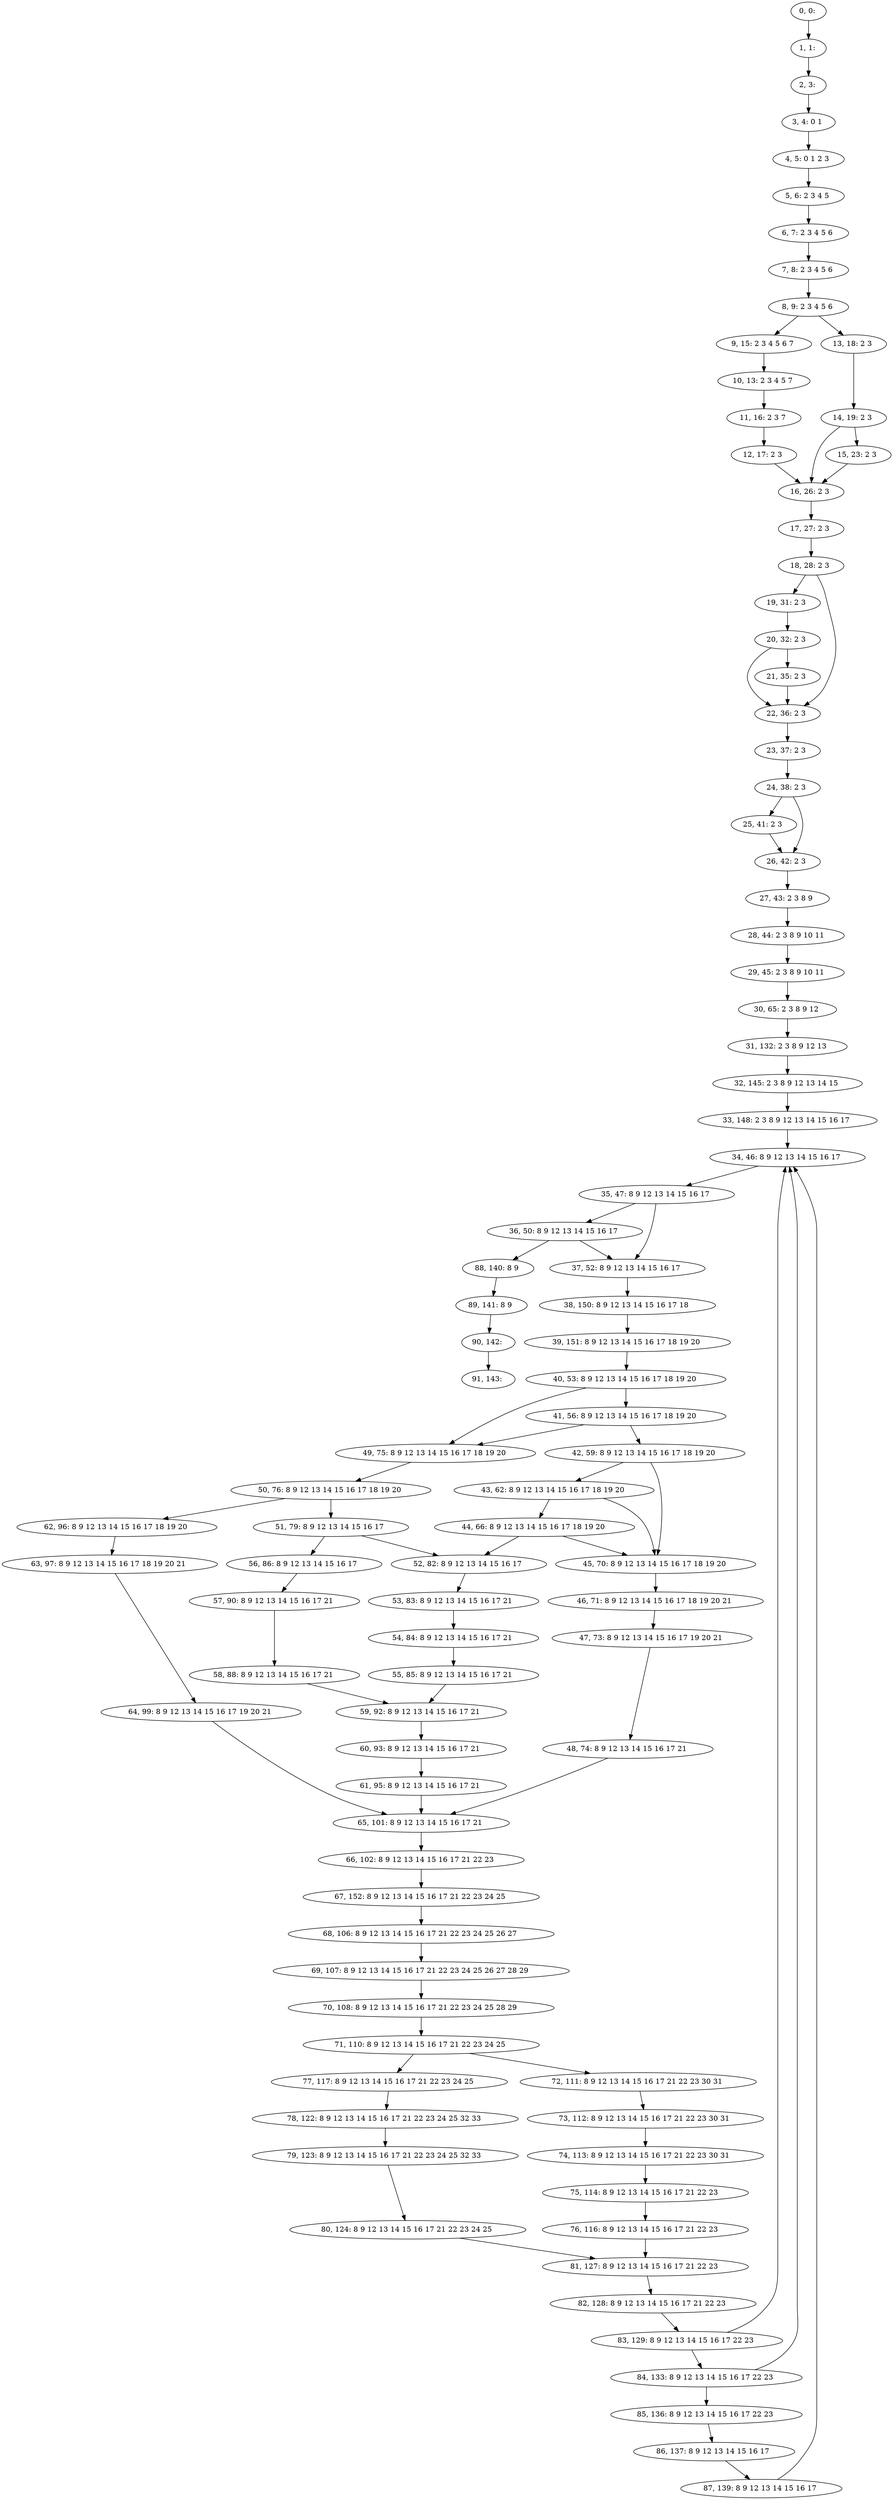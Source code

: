 digraph G {
0[label="0, 0: "];
1[label="1, 1: "];
2[label="2, 3: "];
3[label="3, 4: 0 1 "];
4[label="4, 5: 0 1 2 3 "];
5[label="5, 6: 2 3 4 5 "];
6[label="6, 7: 2 3 4 5 6 "];
7[label="7, 8: 2 3 4 5 6 "];
8[label="8, 9: 2 3 4 5 6 "];
9[label="9, 15: 2 3 4 5 6 7 "];
10[label="10, 13: 2 3 4 5 7 "];
11[label="11, 16: 2 3 7 "];
12[label="12, 17: 2 3 "];
13[label="13, 18: 2 3 "];
14[label="14, 19: 2 3 "];
15[label="15, 23: 2 3 "];
16[label="16, 26: 2 3 "];
17[label="17, 27: 2 3 "];
18[label="18, 28: 2 3 "];
19[label="19, 31: 2 3 "];
20[label="20, 32: 2 3 "];
21[label="21, 35: 2 3 "];
22[label="22, 36: 2 3 "];
23[label="23, 37: 2 3 "];
24[label="24, 38: 2 3 "];
25[label="25, 41: 2 3 "];
26[label="26, 42: 2 3 "];
27[label="27, 43: 2 3 8 9 "];
28[label="28, 44: 2 3 8 9 10 11 "];
29[label="29, 45: 2 3 8 9 10 11 "];
30[label="30, 65: 2 3 8 9 12 "];
31[label="31, 132: 2 3 8 9 12 13 "];
32[label="32, 145: 2 3 8 9 12 13 14 15 "];
33[label="33, 148: 2 3 8 9 12 13 14 15 16 17 "];
34[label="34, 46: 8 9 12 13 14 15 16 17 "];
35[label="35, 47: 8 9 12 13 14 15 16 17 "];
36[label="36, 50: 8 9 12 13 14 15 16 17 "];
37[label="37, 52: 8 9 12 13 14 15 16 17 "];
38[label="38, 150: 8 9 12 13 14 15 16 17 18 "];
39[label="39, 151: 8 9 12 13 14 15 16 17 18 19 20 "];
40[label="40, 53: 8 9 12 13 14 15 16 17 18 19 20 "];
41[label="41, 56: 8 9 12 13 14 15 16 17 18 19 20 "];
42[label="42, 59: 8 9 12 13 14 15 16 17 18 19 20 "];
43[label="43, 62: 8 9 12 13 14 15 16 17 18 19 20 "];
44[label="44, 66: 8 9 12 13 14 15 16 17 18 19 20 "];
45[label="45, 70: 8 9 12 13 14 15 16 17 18 19 20 "];
46[label="46, 71: 8 9 12 13 14 15 16 17 18 19 20 21 "];
47[label="47, 73: 8 9 12 13 14 15 16 17 19 20 21 "];
48[label="48, 74: 8 9 12 13 14 15 16 17 21 "];
49[label="49, 75: 8 9 12 13 14 15 16 17 18 19 20 "];
50[label="50, 76: 8 9 12 13 14 15 16 17 18 19 20 "];
51[label="51, 79: 8 9 12 13 14 15 16 17 "];
52[label="52, 82: 8 9 12 13 14 15 16 17 "];
53[label="53, 83: 8 9 12 13 14 15 16 17 21 "];
54[label="54, 84: 8 9 12 13 14 15 16 17 21 "];
55[label="55, 85: 8 9 12 13 14 15 16 17 21 "];
56[label="56, 86: 8 9 12 13 14 15 16 17 "];
57[label="57, 90: 8 9 12 13 14 15 16 17 21 "];
58[label="58, 88: 8 9 12 13 14 15 16 17 21 "];
59[label="59, 92: 8 9 12 13 14 15 16 17 21 "];
60[label="60, 93: 8 9 12 13 14 15 16 17 21 "];
61[label="61, 95: 8 9 12 13 14 15 16 17 21 "];
62[label="62, 96: 8 9 12 13 14 15 16 17 18 19 20 "];
63[label="63, 97: 8 9 12 13 14 15 16 17 18 19 20 21 "];
64[label="64, 99: 8 9 12 13 14 15 16 17 19 20 21 "];
65[label="65, 101: 8 9 12 13 14 15 16 17 21 "];
66[label="66, 102: 8 9 12 13 14 15 16 17 21 22 23 "];
67[label="67, 152: 8 9 12 13 14 15 16 17 21 22 23 24 25 "];
68[label="68, 106: 8 9 12 13 14 15 16 17 21 22 23 24 25 26 27 "];
69[label="69, 107: 8 9 12 13 14 15 16 17 21 22 23 24 25 26 27 28 29 "];
70[label="70, 108: 8 9 12 13 14 15 16 17 21 22 23 24 25 28 29 "];
71[label="71, 110: 8 9 12 13 14 15 16 17 21 22 23 24 25 "];
72[label="72, 111: 8 9 12 13 14 15 16 17 21 22 23 30 31 "];
73[label="73, 112: 8 9 12 13 14 15 16 17 21 22 23 30 31 "];
74[label="74, 113: 8 9 12 13 14 15 16 17 21 22 23 30 31 "];
75[label="75, 114: 8 9 12 13 14 15 16 17 21 22 23 "];
76[label="76, 116: 8 9 12 13 14 15 16 17 21 22 23 "];
77[label="77, 117: 8 9 12 13 14 15 16 17 21 22 23 24 25 "];
78[label="78, 122: 8 9 12 13 14 15 16 17 21 22 23 24 25 32 33 "];
79[label="79, 123: 8 9 12 13 14 15 16 17 21 22 23 24 25 32 33 "];
80[label="80, 124: 8 9 12 13 14 15 16 17 21 22 23 24 25 "];
81[label="81, 127: 8 9 12 13 14 15 16 17 21 22 23 "];
82[label="82, 128: 8 9 12 13 14 15 16 17 21 22 23 "];
83[label="83, 129: 8 9 12 13 14 15 16 17 22 23 "];
84[label="84, 133: 8 9 12 13 14 15 16 17 22 23 "];
85[label="85, 136: 8 9 12 13 14 15 16 17 22 23 "];
86[label="86, 137: 8 9 12 13 14 15 16 17 "];
87[label="87, 139: 8 9 12 13 14 15 16 17 "];
88[label="88, 140: 8 9 "];
89[label="89, 141: 8 9 "];
90[label="90, 142: "];
91[label="91, 143: "];
0->1 ;
1->2 ;
2->3 ;
3->4 ;
4->5 ;
5->6 ;
6->7 ;
7->8 ;
8->9 ;
8->13 ;
9->10 ;
10->11 ;
11->12 ;
12->16 ;
13->14 ;
14->15 ;
14->16 ;
15->16 ;
16->17 ;
17->18 ;
18->19 ;
18->22 ;
19->20 ;
20->21 ;
20->22 ;
21->22 ;
22->23 ;
23->24 ;
24->25 ;
24->26 ;
25->26 ;
26->27 ;
27->28 ;
28->29 ;
29->30 ;
30->31 ;
31->32 ;
32->33 ;
33->34 ;
34->35 ;
35->36 ;
35->37 ;
36->37 ;
36->88 ;
37->38 ;
38->39 ;
39->40 ;
40->41 ;
40->49 ;
41->42 ;
41->49 ;
42->43 ;
42->45 ;
43->44 ;
43->45 ;
44->45 ;
44->52 ;
45->46 ;
46->47 ;
47->48 ;
48->65 ;
49->50 ;
50->51 ;
50->62 ;
51->52 ;
51->56 ;
52->53 ;
53->54 ;
54->55 ;
55->59 ;
56->57 ;
57->58 ;
58->59 ;
59->60 ;
60->61 ;
61->65 ;
62->63 ;
63->64 ;
64->65 ;
65->66 ;
66->67 ;
67->68 ;
68->69 ;
69->70 ;
70->71 ;
71->72 ;
71->77 ;
72->73 ;
73->74 ;
74->75 ;
75->76 ;
76->81 ;
77->78 ;
78->79 ;
79->80 ;
80->81 ;
81->82 ;
82->83 ;
83->84 ;
83->34 ;
84->85 ;
84->34 ;
85->86 ;
86->87 ;
87->34 ;
88->89 ;
89->90 ;
90->91 ;
}
